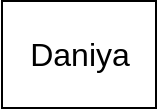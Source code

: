 <mxfile version="22.1.21" type="github">
  <diagram name="Page-1" id="6IDS-wb3tfMKvkT18osw">
    <mxGraphModel dx="750" dy="410" grid="0" gridSize="10" guides="1" tooltips="1" connect="1" arrows="1" fold="1" page="0" pageScale="1" pageWidth="850" pageHeight="1100" math="0" shadow="0">
      <root>
        <mxCell id="0" />
        <mxCell id="1" parent="0" />
        <mxCell id="AG4e3KHOkEHLmPf4B2BN-1" value="" style="rounded=0;whiteSpace=wrap;html=1;fontSize=16;" vertex="1" parent="1">
          <mxGeometry x="133" y="166.5" width="77" height="53.5" as="geometry" />
        </mxCell>
        <mxCell id="AG4e3KHOkEHLmPf4B2BN-2" value="Daniya" style="text;strokeColor=none;fillColor=none;html=1;align=center;verticalAlign=middle;whiteSpace=wrap;rounded=0;fontSize=16;" vertex="1" parent="1">
          <mxGeometry x="141.5" y="178.25" width="60" height="30" as="geometry" />
        </mxCell>
      </root>
    </mxGraphModel>
  </diagram>
</mxfile>
